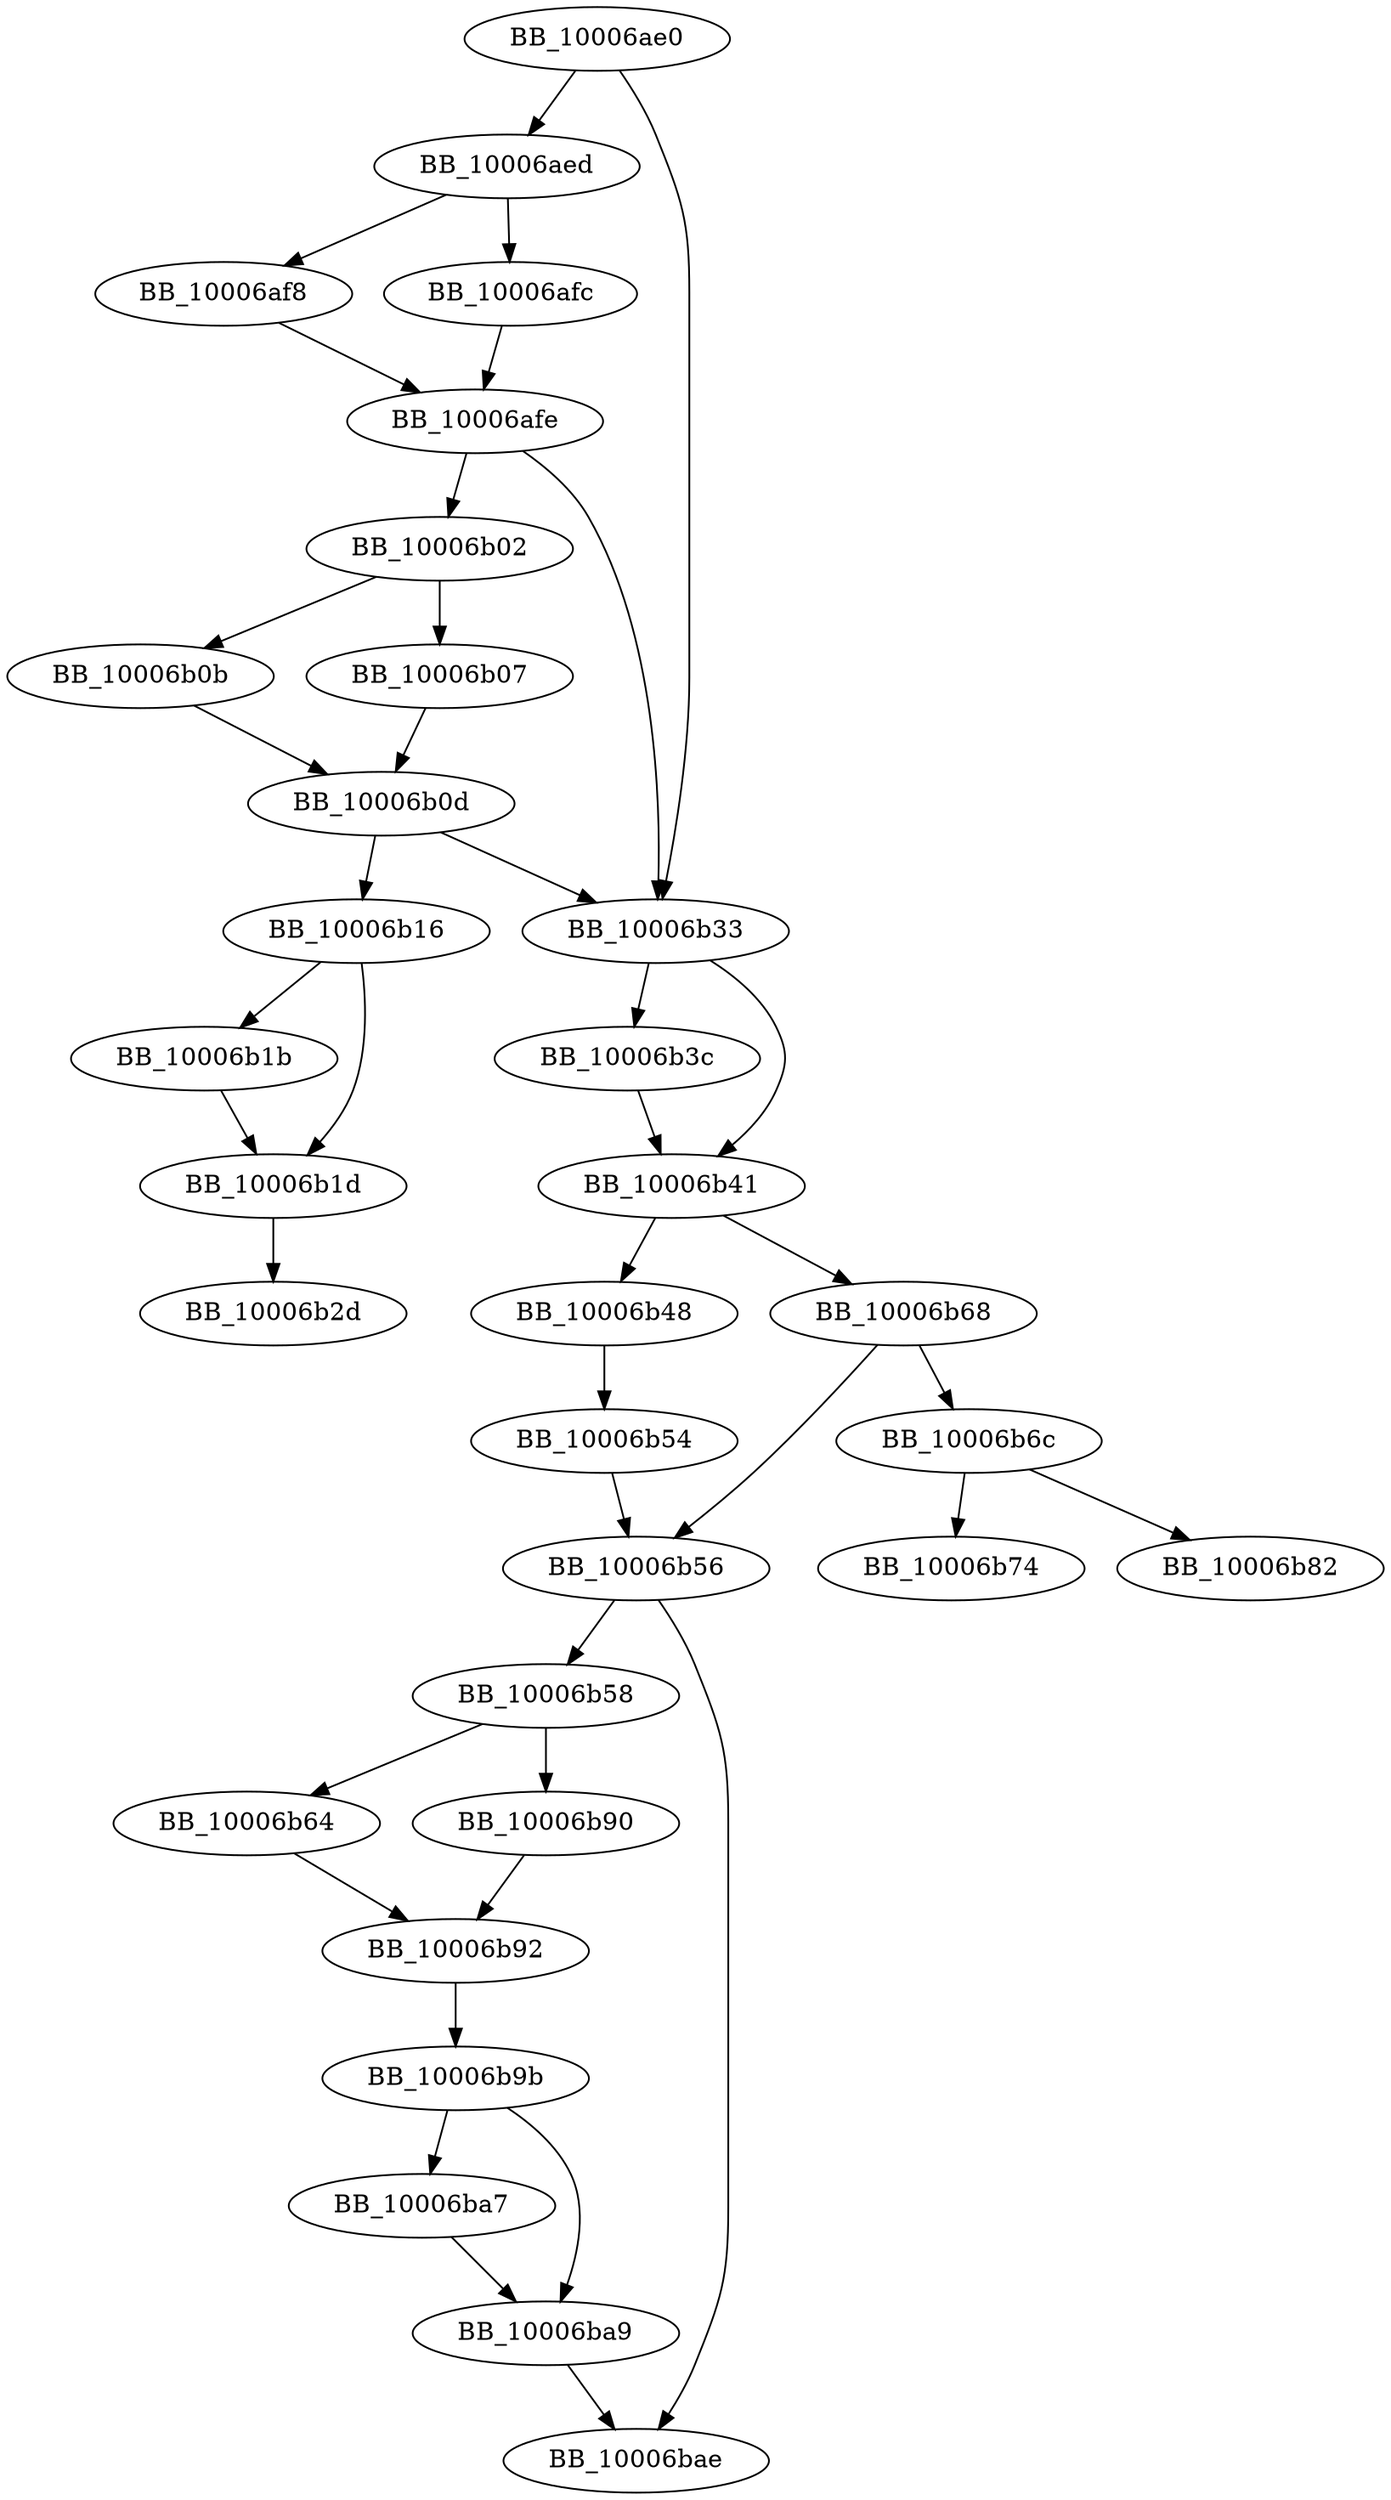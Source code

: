 DiGraph sub_10006AE0{
BB_10006ae0->BB_10006aed
BB_10006ae0->BB_10006b33
BB_10006aed->BB_10006af8
BB_10006aed->BB_10006afc
BB_10006af8->BB_10006afe
BB_10006afc->BB_10006afe
BB_10006afe->BB_10006b02
BB_10006afe->BB_10006b33
BB_10006b02->BB_10006b07
BB_10006b02->BB_10006b0b
BB_10006b07->BB_10006b0d
BB_10006b0b->BB_10006b0d
BB_10006b0d->BB_10006b16
BB_10006b0d->BB_10006b33
BB_10006b16->BB_10006b1b
BB_10006b16->BB_10006b1d
BB_10006b1b->BB_10006b1d
BB_10006b1d->BB_10006b2d
BB_10006b33->BB_10006b3c
BB_10006b33->BB_10006b41
BB_10006b3c->BB_10006b41
BB_10006b41->BB_10006b48
BB_10006b41->BB_10006b68
BB_10006b48->BB_10006b54
BB_10006b54->BB_10006b56
BB_10006b56->BB_10006b58
BB_10006b56->BB_10006bae
BB_10006b58->BB_10006b64
BB_10006b58->BB_10006b90
BB_10006b64->BB_10006b92
BB_10006b68->BB_10006b56
BB_10006b68->BB_10006b6c
BB_10006b6c->BB_10006b74
BB_10006b6c->BB_10006b82
BB_10006b90->BB_10006b92
BB_10006b92->BB_10006b9b
BB_10006b9b->BB_10006ba7
BB_10006b9b->BB_10006ba9
BB_10006ba7->BB_10006ba9
BB_10006ba9->BB_10006bae
}
